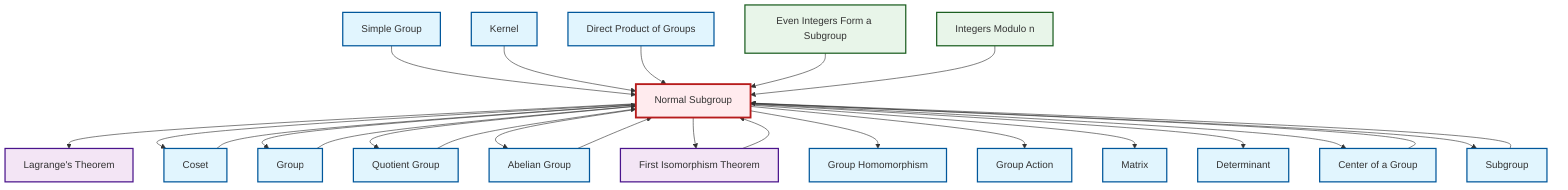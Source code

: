 graph TD
    classDef definition fill:#e1f5fe,stroke:#01579b,stroke-width:2px
    classDef theorem fill:#f3e5f5,stroke:#4a148c,stroke-width:2px
    classDef axiom fill:#fff3e0,stroke:#e65100,stroke-width:2px
    classDef example fill:#e8f5e9,stroke:#1b5e20,stroke-width:2px
    classDef current fill:#ffebee,stroke:#b71c1c,stroke-width:3px
    ex-even-integers-subgroup["Even Integers Form a Subgroup"]:::example
    def-direct-product["Direct Product of Groups"]:::definition
    def-homomorphism["Group Homomorphism"]:::definition
    def-matrix["Matrix"]:::definition
    def-kernel["Kernel"]:::definition
    thm-lagrange["Lagrange's Theorem"]:::theorem
    def-coset["Coset"]:::definition
    def-subgroup["Subgroup"]:::definition
    thm-first-isomorphism["First Isomorphism Theorem"]:::theorem
    def-normal-subgroup["Normal Subgroup"]:::definition
    def-determinant["Determinant"]:::definition
    def-group["Group"]:::definition
    ex-quotient-integers-mod-n["Integers Modulo n"]:::example
    def-quotient-group["Quotient Group"]:::definition
    def-abelian-group["Abelian Group"]:::definition
    def-center-of-group["Center of a Group"]:::definition
    def-simple-group["Simple Group"]:::definition
    def-group-action["Group Action"]:::definition
    def-subgroup --> def-normal-subgroup
    def-center-of-group --> def-normal-subgroup
    def-simple-group --> def-normal-subgroup
    def-normal-subgroup --> thm-lagrange
    def-group --> def-normal-subgroup
    def-normal-subgroup --> def-coset
    def-normal-subgroup --> def-group
    def-kernel --> def-normal-subgroup
    def-normal-subgroup --> def-quotient-group
    thm-first-isomorphism --> def-normal-subgroup
    def-normal-subgroup --> def-abelian-group
    def-direct-product --> def-normal-subgroup
    def-abelian-group --> def-normal-subgroup
    def-coset --> def-normal-subgroup
    def-quotient-group --> def-normal-subgroup
    def-normal-subgroup --> thm-first-isomorphism
    def-normal-subgroup --> def-homomorphism
    ex-even-integers-subgroup --> def-normal-subgroup
    ex-quotient-integers-mod-n --> def-normal-subgroup
    def-normal-subgroup --> def-group-action
    def-normal-subgroup --> def-matrix
    def-normal-subgroup --> def-determinant
    def-normal-subgroup --> def-center-of-group
    def-normal-subgroup --> def-subgroup
    class def-normal-subgroup current